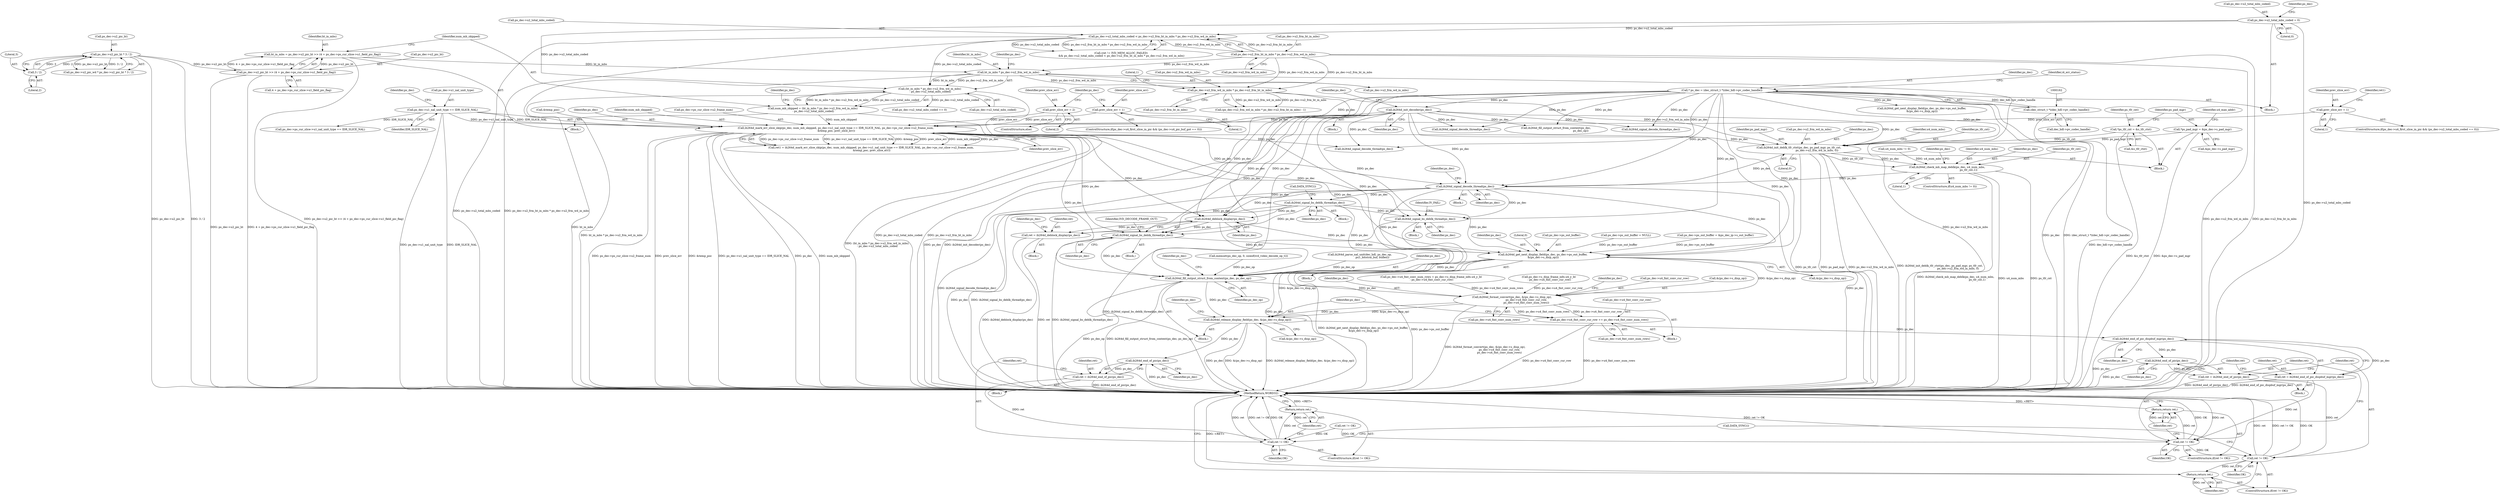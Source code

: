 digraph "0_Android_e86d3cfd2bc28dac421092106751e5638d54a848@pointer" {
"1001726" [label="(Call,ih264d_init_deblk_tfr_ctxt(ps_dec, ps_pad_mgr, ps_tfr_cxt,\n                                           ps_dec->u2_frm_wd_in_mbs, 0))"];
"1000918" [label="(Call,ih264d_init_decoder(ps_dec))"];
"1000159" [label="(Call,* ps_dec = (dec_struct_t *)(dec_hdl->pv_codec_handle))"];
"1000161" [label="(Call,(dec_struct_t *)(dec_hdl->pv_codec_handle))"];
"1001584" [label="(Call,ih264d_mark_err_slice_skip(ps_dec, num_mb_skipped, ps_dec->u1_nal_unit_type == IDR_SLICE_NAL, ps_dec->ps_cur_slice->u2_frame_num,\n &temp_poc, prev_slice_err))"];
"1001541" [label="(Call,num_mb_skipped = (ht_in_mbs * ps_dec->u2_frm_wd_in_mbs)\n - ps_dec->u2_total_mbs_coded)"];
"1001543" [label="(Call,(ht_in_mbs * ps_dec->u2_frm_wd_in_mbs)\n - ps_dec->u2_total_mbs_coded)"];
"1001544" [label="(Call,ht_in_mbs * ps_dec->u2_frm_wd_in_mbs)"];
"1001528" [label="(Call,ht_in_mbs = ps_dec->u2_pic_ht >> (4 + ps_dec->ps_cur_slice->u1_field_pic_flag))"];
"1001530" [label="(Call,ps_dec->u2_pic_ht >> (4 + ps_dec->ps_cur_slice->u1_field_pic_flag))"];
"1001049" [label="(Call,ps_dec->u2_pic_ht * 3 / 2)"];
"1001053" [label="(Call,3 / 2)"];
"1001515" [label="(Call,ps_dec->u2_frm_ht_in_mbs * ps_dec->u2_frm_wd_in_mbs)"];
"1001511" [label="(Call,ps_dec->u2_total_mbs_coded < ps_dec->u2_frm_ht_in_mbs * ps_dec->u2_frm_wd_in_mbs)"];
"1000930" [label="(Call,ps_dec->u2_total_mbs_coded = 0)"];
"1001587" [label="(Call,ps_dec->u1_nal_unit_type == IDR_SLICE_NAL)"];
"1001566" [label="(Call,prev_slice_err = 2)"];
"1001579" [label="(Call,prev_slice_err = 1)"];
"1001562" [label="(Call,prev_slice_err = 1)"];
"1001702" [label="(Call,*ps_pad_mgr = &ps_dec->s_pad_mgr)"];
"1001697" [label="(Call,*ps_tfr_cxt = &s_tfr_ctxt)"];
"1001711" [label="(Call,ps_dec->u2_frm_wd_in_mbs * ps_dec->u2_frm_ht_in_mbs)"];
"1001750" [label="(Call,ih264d_check_mb_map_deblk(ps_dec, u4_num_mbs,\n                                                   ps_tfr_cxt,1))"];
"1001760" [label="(Call,ih264d_signal_decode_thread(ps_dec))"];
"1001769" [label="(Call,ih264d_signal_bs_deblk_thread(ps_dec))"];
"1001868" [label="(Call,ih264d_signal_bs_deblk_thread(ps_dec))"];
"1001933" [label="(Call,ih264d_deblock_display(ps_dec))"];
"1001931" [label="(Call,ret = ih264d_deblock_display(ps_dec))"];
"1002048" [label="(Call,ih264d_signal_bs_deblk_thread(ps_dec))"];
"1002062" [label="(Call,ih264d_get_next_display_field(ps_dec, ps_dec->ps_out_buffer,\n &(ps_dec->s_disp_op)))"];
"1002090" [label="(Call,ih264d_fill_output_struct_from_context(ps_dec, ps_dec_op))"];
"1002121" [label="(Call,ih264d_format_convert(ps_dec, &(ps_dec->s_disp_op),\n                                  ps_dec->u4_fmt_conv_cur_row,\n                                  ps_dec->u4_fmt_conv_num_rows))"];
"1002133" [label="(Call,ps_dec->u4_fmt_conv_cur_row += ps_dec->u4_fmt_conv_num_rows)"];
"1002140" [label="(Call,ih264d_release_display_field(ps_dec, &(ps_dec->s_disp_op)))"];
"1002232" [label="(Call,ih264d_end_of_pic_dispbuf_mgr(ps_dec))"];
"1002230" [label="(Call,ret = ih264d_end_of_pic_dispbuf_mgr(ps_dec))"];
"1002235" [label="(Call,ret != OK)"];
"1002238" [label="(Return,return ret;)"];
"1002245" [label="(Call,ret != OK)"];
"1002248" [label="(Return,return ret;)"];
"1002242" [label="(Call,ih264d_end_of_pic(ps_dec))"];
"1002240" [label="(Call,ret = ih264d_end_of_pic(ps_dec))"];
"1002254" [label="(Call,ih264d_end_of_pic(ps_dec))"];
"1002252" [label="(Call,ret = ih264d_end_of_pic(ps_dec))"];
"1002257" [label="(Call,ret != OK)"];
"1002260" [label="(Return,return ret;)"];
"1001704" [label="(Call,&ps_dec->s_pad_mgr)"];
"1002257" [label="(Call,ret != OK)"];
"1002248" [label="(Return,return ret;)"];
"1001531" [label="(Call,ps_dec->u2_pic_ht)"];
"1001552" [label="(ControlStructure,if(ps_dec->u4_first_slice_in_pic && (ps_dec->u4_pic_buf_got == 0)))"];
"1001519" [label="(Call,ps_dec->u2_frm_wd_in_mbs)"];
"1001054" [label="(Literal,3)"];
"1001565" [label="(ControlStructure,else)"];
"1002141" [label="(Identifier,ps_dec)"];
"1002233" [label="(Identifier,ps_dec)"];
"1000163" [label="(Call,dec_hdl->pv_codec_handle)"];
"1001543" [label="(Call,(ht_in_mbs * ps_dec->u2_frm_wd_in_mbs)\n - ps_dec->u2_total_mbs_coded)"];
"1000161" [label="(Call,(dec_struct_t *)(dec_hdl->pv_codec_handle))"];
"1002134" [label="(Call,ps_dec->u4_fmt_conv_cur_row)"];
"1001555" [label="(Identifier,ps_dec)"];
"1001530" [label="(Call,ps_dec->u2_pic_ht >> (4 + ps_dec->ps_cur_slice->u1_field_pic_flag))"];
"1002262" [label="(Call,DATA_SYNC())"];
"1001597" [label="(Call,&temp_poc)"];
"1000931" [label="(Call,ps_dec->u2_total_mbs_coded)"];
"1001591" [label="(Identifier,IDR_SLICE_NAL)"];
"1002238" [label="(Return,return ret;)"];
"1001747" [label="(Call,u4_num_mbs != 0)"];
"1001761" [label="(Identifier,ps_dec)"];
"1002121" [label="(Call,ih264d_format_convert(ps_dec, &(ps_dec->s_disp_op),\n                                  ps_dec->u4_fmt_conv_cur_row,\n                                  ps_dec->u4_fmt_conv_num_rows))"];
"1002150" [label="(Identifier,ps_dec)"];
"1002048" [label="(Call,ih264d_signal_bs_deblk_thread(ps_dec))"];
"1002107" [label="(Block,)"];
"1002234" [label="(ControlStructure,if(ret != OK))"];
"1001567" [label="(Identifier,prev_slice_err)"];
"1002054" [label="(Identifier,IVD_DECODE_FRAME_OUT)"];
"1000937" [label="(Identifier,ps_dec)"];
"1002063" [label="(Identifier,ps_dec)"];
"1001710" [label="(Call,(ps_dec->u2_frm_wd_in_mbs * ps_dec->u2_frm_ht_in_mbs) - 1)"];
"1001579" [label="(Call,prev_slice_err = 1)"];
"1001050" [label="(Call,ps_dec->u2_pic_ht)"];
"1000917" [label="(Block,)"];
"1001585" [label="(Identifier,ps_dec)"];
"1002235" [label="(Call,ret != OK)"];
"1000930" [label="(Call,ps_dec->u2_total_mbs_coded = 0)"];
"1001516" [label="(Call,ps_dec->u2_frm_ht_in_mbs)"];
"1002244" [label="(ControlStructure,if(ret != OK))"];
"1001933" [label="(Call,ih264d_deblock_display(ps_dec))"];
"1001511" [label="(Call,ps_dec->u2_total_mbs_coded < ps_dec->u2_frm_ht_in_mbs * ps_dec->u2_frm_wd_in_mbs)"];
"1001049" [label="(Call,ps_dec->u2_pic_ht * 3 / 2)"];
"1001582" [label="(Call,ret1 = ih264d_mark_err_slice_skip(ps_dec, num_mb_skipped, ps_dec->u1_nal_unit_type == IDR_SLICE_NAL, ps_dec->ps_cur_slice->u2_frame_num,\n &temp_poc, prev_slice_err))"];
"1001733" [label="(Literal,0)"];
"1002092" [label="(Identifier,ps_dec_op)"];
"1001584" [label="(Call,ih264d_mark_err_slice_skip(ps_dec, num_mb_skipped, ps_dec->u1_nal_unit_type == IDR_SLICE_NAL, ps_dec->ps_cur_slice->u2_frame_num,\n &temp_poc, prev_slice_err))"];
"1001541" [label="(Call,num_mb_skipped = (ht_in_mbs * ps_dec->u2_frm_wd_in_mbs)\n - ps_dec->u2_total_mbs_coded)"];
"1002261" [label="(Identifier,ret)"];
"1002231" [label="(Identifier,ret)"];
"1001053" [label="(Call,3 / 2)"];
"1001588" [label="(Call,ps_dec->u1_nal_unit_type)"];
"1001581" [label="(Literal,1)"];
"1001954" [label="(Call,ps_dec->ps_cur_slice->u1_nal_unit_type == IDR_SLICE_NAL)"];
"1001754" [label="(Literal,1)"];
"1001769" [label="(Call,ih264d_signal_bs_deblk_thread(ps_dec))"];
"1002270" [label="(MethodReturn,WORD32)"];
"1002230" [label="(Call,ret = ih264d_end_of_pic_dispbuf_mgr(ps_dec))"];
"1002229" [label="(Block,)"];
"1002142" [label="(Call,&(ps_dec->s_disp_op))"];
"1001563" [label="(Identifier,prev_slice_err)"];
"1002073" [label="(Literal,0)"];
"1002253" [label="(Identifier,ret)"];
"1001868" [label="(Call,ih264d_signal_bs_deblk_thread(ps_dec))"];
"1001542" [label="(Identifier,num_mb_skipped)"];
"1001213" [label="(Call,ih264d_signal_decode_thread(ps_dec))"];
"1001867" [label="(Block,)"];
"1001757" [label="(Identifier,ps_dec)"];
"1001546" [label="(Call,ps_dec->u2_frm_wd_in_mbs)"];
"1001277" [label="(Call,ih264d_fill_output_struct_from_context(ps_dec,\n                                                           ps_dec_op))"];
"1001727" [label="(Identifier,ps_dec)"];
"1001512" [label="(Call,ps_dec->u2_total_mbs_coded)"];
"1001765" [label="(Identifier,ps_dec)"];
"1001931" [label="(Call,ret = ih264d_deblock_display(ps_dec))"];
"1002108" [label="(Call,ps_dec->u4_fmt_conv_num_rows = ps_dec->s_disp_frame_info.u4_y_ht\n - ps_dec->u4_fmt_conv_cur_row)"];
"1002245" [label="(Call,ret != OK)"];
"1001515" [label="(Call,ps_dec->u2_frm_ht_in_mbs * ps_dec->u2_frm_wd_in_mbs)"];
"1001583" [label="(Identifier,ret1)"];
"1001507" [label="(Call,(ret != IVD_MEM_ALLOC_FAILED)\n && ps_dec->u2_total_mbs_coded < ps_dec->u2_frm_ht_in_mbs * ps_dec->u2_frm_wd_in_mbs)"];
"1001562" [label="(Call,prev_slice_err = 1)"];
"1001599" [label="(Identifier,prev_slice_err)"];
"1001702" [label="(Call,*ps_pad_mgr = &ps_dec->s_pad_mgr)"];
"1001637" [label="(Call,ih264d_signal_decode_thread(ps_dec))"];
"1001715" [label="(Call,ps_dec->u2_frm_ht_in_mbs)"];
"1002050" [label="(Block,)"];
"1002096" [label="(Identifier,ps_dec)"];
"1002232" [label="(Call,ih264d_end_of_pic_dispbuf_mgr(ps_dec))"];
"1001934" [label="(Identifier,ps_dec)"];
"1001712" [label="(Call,ps_dec->u2_frm_wd_in_mbs)"];
"1001699" [label="(Call,&s_tfr_ctxt)"];
"1002049" [label="(Identifier,ps_dec)"];
"1001528" [label="(Call,ht_in_mbs = ps_dec->u2_pic_ht >> (4 + ps_dec->ps_cur_slice->u1_field_pic_flag))"];
"1002252" [label="(Call,ret = ih264d_end_of_pic(ps_dec))"];
"1001434" [label="(Call,ih264d_signal_decode_thread(ps_dec))"];
"1000722" [label="(Call,ih264d_get_next_display_field(ps_dec, ps_dec->ps_out_buffer,\n &(ps_dec->s_disp_op)))"];
"1002112" [label="(Call,ps_dec->s_disp_frame_info.u4_y_ht\n - ps_dec->u4_fmt_conv_cur_row)"];
"1000233" [label="(Call,memset(ps_dec_op, 0, sizeof(ivd_video_decode_op_t)))"];
"1002064" [label="(Call,ps_dec->ps_out_buffer)"];
"1001580" [label="(Identifier,prev_slice_err)"];
"1002256" [label="(ControlStructure,if(ret != OK))"];
"1001587" [label="(Call,ps_dec->u1_nal_unit_type == IDR_SLICE_NAL)"];
"1001529" [label="(Identifier,ht_in_mbs)"];
"1002242" [label="(Call,ih264d_end_of_pic(ps_dec))"];
"1001871" [label="(Identifier,IV_FAIL)"];
"1001549" [label="(Call,ps_dec->u2_total_mbs_coded)"];
"1002135" [label="(Identifier,ps_dec)"];
"1002130" [label="(Call,ps_dec->u4_fmt_conv_num_rows)"];
"1001544" [label="(Call,ht_in_mbs * ps_dec->u2_frm_wd_in_mbs)"];
"1001586" [label="(Identifier,num_mb_skipped)"];
"1002047" [label="(Block,)"];
"1001045" [label="(Call,ps_dec->u2_pic_wd * ps_dec->u2_pic_ht * 3 / 2)"];
"1002237" [label="(Identifier,OK)"];
"1000160" [label="(Identifier,ps_dec)"];
"1000157" [label="(Block,)"];
"1002127" [label="(Call,ps_dec->u4_fmt_conv_cur_row)"];
"1001711" [label="(Call,ps_dec->u2_frm_wd_in_mbs * ps_dec->u2_frm_ht_in_mbs)"];
"1001055" [label="(Literal,2)"];
"1001664" [label="(Block,)"];
"1002133" [label="(Call,ps_dec->u4_fmt_conv_cur_row += ps_dec->u4_fmt_conv_num_rows)"];
"1000934" [label="(Literal,0)"];
"1001698" [label="(Identifier,ps_tfr_cxt)"];
"1002251" [label="(Block,)"];
"1000317" [label="(Call,ps_dec->ps_out_buffer = NULL)"];
"1002255" [label="(Identifier,ps_dec)"];
"1002259" [label="(Identifier,OK)"];
"1001534" [label="(Call,4 + ps_dec->ps_cur_slice->u1_field_pic_flag)"];
"1001718" [label="(Literal,1)"];
"1001697" [label="(Call,*ps_tfr_cxt = &s_tfr_ctxt)"];
"1001735" [label="(Identifier,u4_num_mbs)"];
"1000168" [label="(Identifier,i4_err_status)"];
"1002123" [label="(Call,&(ps_dec->s_disp_op))"];
"1001550" [label="(Identifier,ps_dec)"];
"1002239" [label="(Identifier,ret)"];
"1000330" [label="(Call,ps_dec->ps_out_buffer = &ps_dec_ip->s_out_buffer)"];
"1002246" [label="(Identifier,ret)"];
"1001746" [label="(ControlStructure,if(u4_num_mbs != 0))"];
"1000922" [label="(Identifier,ps_dec)"];
"1000159" [label="(Call,* ps_dec = (dec_struct_t *)(dec_hdl->pv_codec_handle))"];
"1001750" [label="(Call,ih264d_check_mb_map_deblk(ps_dec, u4_num_mbs,\n                                                   ps_tfr_cxt,1))"];
"1001709" [label="(Identifier,u4_max_addr)"];
"1001752" [label="(Identifier,u4_num_mbs)"];
"1002067" [label="(Call,&(ps_dec->s_disp_op))"];
"1001318" [label="(Call,ih264d_parse_nal_unit(dec_hdl, ps_dec_op,\n                              pu1_bitstrm_buf, buflen))"];
"1001692" [label="(Block,)"];
"1001771" [label="(Call,DATA_SYNC())"];
"1002140" [label="(Call,ih264d_release_display_field(ps_dec, &(ps_dec->s_disp_op)))"];
"1001324" [label="(Call,ret != OK)"];
"1001569" [label="(ControlStructure,if(ps_dec->u4_first_slice_in_pic && (ps_dec->u2_total_mbs_coded == 0)))"];
"1001760" [label="(Call,ih264d_signal_decode_thread(ps_dec))"];
"1001938" [label="(Identifier,ps_dec)"];
"1001729" [label="(Identifier,ps_tfr_cxt)"];
"1001594" [label="(Identifier,ps_dec)"];
"1001703" [label="(Identifier,ps_pad_mgr)"];
"1002254" [label="(Call,ih264d_end_of_pic(ps_dec))"];
"1001574" [label="(Call,ps_dec->u2_total_mbs_coded == 0)"];
"1002236" [label="(Identifier,ret)"];
"1002062" [label="(Call,ih264d_get_next_display_field(ps_dec, ps_dec->ps_out_buffer,\n &(ps_dec->s_disp_op)))"];
"1002247" [label="(Identifier,OK)"];
"1002240" [label="(Call,ret = ih264d_end_of_pic(ps_dec))"];
"1001726" [label="(Call,ih264d_init_deblk_tfr_ctxt(ps_dec, ps_pad_mgr, ps_tfr_cxt,\n                                           ps_dec->u2_frm_wd_in_mbs, 0))"];
"1002249" [label="(Identifier,ret)"];
"1001770" [label="(Identifier,ps_dec)"];
"1002061" [label="(Block,)"];
"1001930" [label="(Block,)"];
"1001751" [label="(Identifier,ps_dec)"];
"1002241" [label="(Identifier,ret)"];
"1001728" [label="(Identifier,ps_pad_mgr)"];
"1000918" [label="(Call,ih264d_init_decoder(ps_dec))"];
"1002258" [label="(Identifier,ret)"];
"1001592" [label="(Call,ps_dec->ps_cur_slice->u2_frame_num)"];
"1002122" [label="(Identifier,ps_dec)"];
"1002091" [label="(Identifier,ps_dec)"];
"1001932" [label="(Identifier,ret)"];
"1001753" [label="(Identifier,ps_tfr_cxt)"];
"1001545" [label="(Identifier,ht_in_mbs)"];
"1001869" [label="(Identifier,ps_dec)"];
"1001564" [label="(Literal,1)"];
"1001730" [label="(Call,ps_dec->u2_frm_wd_in_mbs)"];
"1002243" [label="(Identifier,ps_dec)"];
"1001768" [label="(Block,)"];
"1001522" [label="(Block,)"];
"1002137" [label="(Call,ps_dec->u4_fmt_conv_num_rows)"];
"1001572" [label="(Identifier,ps_dec)"];
"1002090" [label="(Call,ih264d_fill_output_struct_from_context(ps_dec, ps_dec_op))"];
"1001568" [label="(Literal,2)"];
"1002260" [label="(Return,return ret;)"];
"1001566" [label="(Call,prev_slice_err = 2)"];
"1000919" [label="(Identifier,ps_dec)"];
"1001726" -> "1001692"  [label="AST: "];
"1001726" -> "1001733"  [label="CFG: "];
"1001727" -> "1001726"  [label="AST: "];
"1001728" -> "1001726"  [label="AST: "];
"1001729" -> "1001726"  [label="AST: "];
"1001730" -> "1001726"  [label="AST: "];
"1001733" -> "1001726"  [label="AST: "];
"1001735" -> "1001726"  [label="CFG: "];
"1001726" -> "1002270"  [label="DDG: ih264d_init_deblk_tfr_ctxt(ps_dec, ps_pad_mgr, ps_tfr_cxt,\n                                           ps_dec->u2_frm_wd_in_mbs, 0)"];
"1001726" -> "1002270"  [label="DDG: ps_dec->u2_frm_wd_in_mbs"];
"1001726" -> "1002270"  [label="DDG: ps_tfr_cxt"];
"1001726" -> "1002270"  [label="DDG: ps_pad_mgr"];
"1000918" -> "1001726"  [label="DDG: ps_dec"];
"1000159" -> "1001726"  [label="DDG: ps_dec"];
"1001584" -> "1001726"  [label="DDG: ps_dec"];
"1001702" -> "1001726"  [label="DDG: ps_pad_mgr"];
"1001697" -> "1001726"  [label="DDG: ps_tfr_cxt"];
"1001711" -> "1001726"  [label="DDG: ps_dec->u2_frm_wd_in_mbs"];
"1001726" -> "1001750"  [label="DDG: ps_dec"];
"1001726" -> "1001750"  [label="DDG: ps_tfr_cxt"];
"1001726" -> "1001760"  [label="DDG: ps_dec"];
"1000918" -> "1000917"  [label="AST: "];
"1000918" -> "1000919"  [label="CFG: "];
"1000919" -> "1000918"  [label="AST: "];
"1000922" -> "1000918"  [label="CFG: "];
"1000918" -> "1002270"  [label="DDG: ih264d_init_decoder(ps_dec)"];
"1000918" -> "1002270"  [label="DDG: ps_dec"];
"1000159" -> "1000918"  [label="DDG: ps_dec"];
"1000918" -> "1001213"  [label="DDG: ps_dec"];
"1000918" -> "1001277"  [label="DDG: ps_dec"];
"1000918" -> "1001434"  [label="DDG: ps_dec"];
"1000918" -> "1001584"  [label="DDG: ps_dec"];
"1000918" -> "1001637"  [label="DDG: ps_dec"];
"1000918" -> "1001760"  [label="DDG: ps_dec"];
"1000918" -> "1001868"  [label="DDG: ps_dec"];
"1000918" -> "1001933"  [label="DDG: ps_dec"];
"1000918" -> "1002048"  [label="DDG: ps_dec"];
"1000918" -> "1002062"  [label="DDG: ps_dec"];
"1000918" -> "1002090"  [label="DDG: ps_dec"];
"1000159" -> "1000157"  [label="AST: "];
"1000159" -> "1000161"  [label="CFG: "];
"1000160" -> "1000159"  [label="AST: "];
"1000161" -> "1000159"  [label="AST: "];
"1000168" -> "1000159"  [label="CFG: "];
"1000159" -> "1002270"  [label="DDG: ps_dec"];
"1000159" -> "1002270"  [label="DDG: (dec_struct_t *)(dec_hdl->pv_codec_handle)"];
"1000161" -> "1000159"  [label="DDG: dec_hdl->pv_codec_handle"];
"1000159" -> "1000722"  [label="DDG: ps_dec"];
"1000159" -> "1001213"  [label="DDG: ps_dec"];
"1000159" -> "1001277"  [label="DDG: ps_dec"];
"1000159" -> "1001434"  [label="DDG: ps_dec"];
"1000159" -> "1001584"  [label="DDG: ps_dec"];
"1000159" -> "1001637"  [label="DDG: ps_dec"];
"1000159" -> "1001760"  [label="DDG: ps_dec"];
"1000159" -> "1001868"  [label="DDG: ps_dec"];
"1000159" -> "1001933"  [label="DDG: ps_dec"];
"1000159" -> "1002048"  [label="DDG: ps_dec"];
"1000159" -> "1002062"  [label="DDG: ps_dec"];
"1000159" -> "1002090"  [label="DDG: ps_dec"];
"1000161" -> "1000163"  [label="CFG: "];
"1000162" -> "1000161"  [label="AST: "];
"1000163" -> "1000161"  [label="AST: "];
"1000161" -> "1002270"  [label="DDG: dec_hdl->pv_codec_handle"];
"1001584" -> "1001582"  [label="AST: "];
"1001584" -> "1001599"  [label="CFG: "];
"1001585" -> "1001584"  [label="AST: "];
"1001586" -> "1001584"  [label="AST: "];
"1001587" -> "1001584"  [label="AST: "];
"1001592" -> "1001584"  [label="AST: "];
"1001597" -> "1001584"  [label="AST: "];
"1001599" -> "1001584"  [label="AST: "];
"1001582" -> "1001584"  [label="CFG: "];
"1001584" -> "1002270"  [label="DDG: prev_slice_err"];
"1001584" -> "1002270"  [label="DDG: &temp_poc"];
"1001584" -> "1002270"  [label="DDG: ps_dec->u1_nal_unit_type == IDR_SLICE_NAL"];
"1001584" -> "1002270"  [label="DDG: ps_dec"];
"1001584" -> "1002270"  [label="DDG: num_mb_skipped"];
"1001584" -> "1002270"  [label="DDG: ps_dec->ps_cur_slice->u2_frame_num"];
"1001584" -> "1001582"  [label="DDG: ps_dec->ps_cur_slice->u2_frame_num"];
"1001584" -> "1001582"  [label="DDG: ps_dec->u1_nal_unit_type == IDR_SLICE_NAL"];
"1001584" -> "1001582"  [label="DDG: &temp_poc"];
"1001584" -> "1001582"  [label="DDG: prev_slice_err"];
"1001584" -> "1001582"  [label="DDG: num_mb_skipped"];
"1001584" -> "1001582"  [label="DDG: ps_dec"];
"1001541" -> "1001584"  [label="DDG: num_mb_skipped"];
"1001587" -> "1001584"  [label="DDG: ps_dec->u1_nal_unit_type"];
"1001587" -> "1001584"  [label="DDG: IDR_SLICE_NAL"];
"1001566" -> "1001584"  [label="DDG: prev_slice_err"];
"1001579" -> "1001584"  [label="DDG: prev_slice_err"];
"1001562" -> "1001584"  [label="DDG: prev_slice_err"];
"1001584" -> "1001637"  [label="DDG: ps_dec"];
"1001584" -> "1001760"  [label="DDG: ps_dec"];
"1001584" -> "1001868"  [label="DDG: ps_dec"];
"1001584" -> "1001933"  [label="DDG: ps_dec"];
"1001584" -> "1002048"  [label="DDG: ps_dec"];
"1001584" -> "1002062"  [label="DDG: ps_dec"];
"1001584" -> "1002090"  [label="DDG: ps_dec"];
"1001541" -> "1001522"  [label="AST: "];
"1001541" -> "1001543"  [label="CFG: "];
"1001542" -> "1001541"  [label="AST: "];
"1001543" -> "1001541"  [label="AST: "];
"1001555" -> "1001541"  [label="CFG: "];
"1001541" -> "1002270"  [label="DDG: (ht_in_mbs * ps_dec->u2_frm_wd_in_mbs)\n - ps_dec->u2_total_mbs_coded"];
"1001543" -> "1001541"  [label="DDG: ht_in_mbs * ps_dec->u2_frm_wd_in_mbs"];
"1001543" -> "1001541"  [label="DDG: ps_dec->u2_total_mbs_coded"];
"1001543" -> "1001549"  [label="CFG: "];
"1001544" -> "1001543"  [label="AST: "];
"1001549" -> "1001543"  [label="AST: "];
"1001543" -> "1002270"  [label="DDG: ht_in_mbs * ps_dec->u2_frm_wd_in_mbs"];
"1001543" -> "1002270"  [label="DDG: ps_dec->u2_total_mbs_coded"];
"1001544" -> "1001543"  [label="DDG: ht_in_mbs"];
"1001544" -> "1001543"  [label="DDG: ps_dec->u2_frm_wd_in_mbs"];
"1001511" -> "1001543"  [label="DDG: ps_dec->u2_total_mbs_coded"];
"1000930" -> "1001543"  [label="DDG: ps_dec->u2_total_mbs_coded"];
"1001543" -> "1001574"  [label="DDG: ps_dec->u2_total_mbs_coded"];
"1001544" -> "1001546"  [label="CFG: "];
"1001545" -> "1001544"  [label="AST: "];
"1001546" -> "1001544"  [label="AST: "];
"1001550" -> "1001544"  [label="CFG: "];
"1001544" -> "1002270"  [label="DDG: ht_in_mbs"];
"1001544" -> "1002270"  [label="DDG: ps_dec->u2_frm_wd_in_mbs"];
"1001528" -> "1001544"  [label="DDG: ht_in_mbs"];
"1001515" -> "1001544"  [label="DDG: ps_dec->u2_frm_wd_in_mbs"];
"1001544" -> "1001711"  [label="DDG: ps_dec->u2_frm_wd_in_mbs"];
"1001528" -> "1001522"  [label="AST: "];
"1001528" -> "1001530"  [label="CFG: "];
"1001529" -> "1001528"  [label="AST: "];
"1001530" -> "1001528"  [label="AST: "];
"1001542" -> "1001528"  [label="CFG: "];
"1001528" -> "1002270"  [label="DDG: ps_dec->u2_pic_ht >> (4 + ps_dec->ps_cur_slice->u1_field_pic_flag)"];
"1001530" -> "1001528"  [label="DDG: ps_dec->u2_pic_ht"];
"1001530" -> "1001528"  [label="DDG: 4 + ps_dec->ps_cur_slice->u1_field_pic_flag"];
"1001530" -> "1001534"  [label="CFG: "];
"1001531" -> "1001530"  [label="AST: "];
"1001534" -> "1001530"  [label="AST: "];
"1001530" -> "1002270"  [label="DDG: ps_dec->u2_pic_ht"];
"1001530" -> "1002270"  [label="DDG: 4 + ps_dec->ps_cur_slice->u1_field_pic_flag"];
"1001049" -> "1001530"  [label="DDG: ps_dec->u2_pic_ht"];
"1001049" -> "1001045"  [label="AST: "];
"1001049" -> "1001053"  [label="CFG: "];
"1001050" -> "1001049"  [label="AST: "];
"1001053" -> "1001049"  [label="AST: "];
"1001045" -> "1001049"  [label="CFG: "];
"1001049" -> "1002270"  [label="DDG: ps_dec->u2_pic_ht"];
"1001049" -> "1002270"  [label="DDG: 3 / 2"];
"1001049" -> "1001045"  [label="DDG: ps_dec->u2_pic_ht"];
"1001049" -> "1001045"  [label="DDG: 3 / 2"];
"1001053" -> "1001049"  [label="DDG: 3"];
"1001053" -> "1001049"  [label="DDG: 2"];
"1001053" -> "1001055"  [label="CFG: "];
"1001054" -> "1001053"  [label="AST: "];
"1001055" -> "1001053"  [label="AST: "];
"1001515" -> "1001511"  [label="AST: "];
"1001515" -> "1001519"  [label="CFG: "];
"1001516" -> "1001515"  [label="AST: "];
"1001519" -> "1001515"  [label="AST: "];
"1001511" -> "1001515"  [label="CFG: "];
"1001515" -> "1002270"  [label="DDG: ps_dec->u2_frm_wd_in_mbs"];
"1001515" -> "1002270"  [label="DDG: ps_dec->u2_frm_ht_in_mbs"];
"1001515" -> "1001511"  [label="DDG: ps_dec->u2_frm_ht_in_mbs"];
"1001515" -> "1001511"  [label="DDG: ps_dec->u2_frm_wd_in_mbs"];
"1001515" -> "1001711"  [label="DDG: ps_dec->u2_frm_wd_in_mbs"];
"1001515" -> "1001711"  [label="DDG: ps_dec->u2_frm_ht_in_mbs"];
"1001511" -> "1001507"  [label="AST: "];
"1001512" -> "1001511"  [label="AST: "];
"1001507" -> "1001511"  [label="CFG: "];
"1001511" -> "1002270"  [label="DDG: ps_dec->u2_total_mbs_coded"];
"1001511" -> "1002270"  [label="DDG: ps_dec->u2_frm_ht_in_mbs * ps_dec->u2_frm_wd_in_mbs"];
"1001511" -> "1001507"  [label="DDG: ps_dec->u2_total_mbs_coded"];
"1001511" -> "1001507"  [label="DDG: ps_dec->u2_frm_ht_in_mbs * ps_dec->u2_frm_wd_in_mbs"];
"1000930" -> "1001511"  [label="DDG: ps_dec->u2_total_mbs_coded"];
"1000930" -> "1000157"  [label="AST: "];
"1000930" -> "1000934"  [label="CFG: "];
"1000931" -> "1000930"  [label="AST: "];
"1000934" -> "1000930"  [label="AST: "];
"1000937" -> "1000930"  [label="CFG: "];
"1000930" -> "1002270"  [label="DDG: ps_dec->u2_total_mbs_coded"];
"1001587" -> "1001591"  [label="CFG: "];
"1001588" -> "1001587"  [label="AST: "];
"1001591" -> "1001587"  [label="AST: "];
"1001594" -> "1001587"  [label="CFG: "];
"1001587" -> "1002270"  [label="DDG: IDR_SLICE_NAL"];
"1001587" -> "1002270"  [label="DDG: ps_dec->u1_nal_unit_type"];
"1001587" -> "1001954"  [label="DDG: IDR_SLICE_NAL"];
"1001566" -> "1001565"  [label="AST: "];
"1001566" -> "1001568"  [label="CFG: "];
"1001567" -> "1001566"  [label="AST: "];
"1001568" -> "1001566"  [label="AST: "];
"1001572" -> "1001566"  [label="CFG: "];
"1001579" -> "1001569"  [label="AST: "];
"1001579" -> "1001581"  [label="CFG: "];
"1001580" -> "1001579"  [label="AST: "];
"1001581" -> "1001579"  [label="AST: "];
"1001583" -> "1001579"  [label="CFG: "];
"1001562" -> "1001552"  [label="AST: "];
"1001562" -> "1001564"  [label="CFG: "];
"1001563" -> "1001562"  [label="AST: "];
"1001564" -> "1001562"  [label="AST: "];
"1001572" -> "1001562"  [label="CFG: "];
"1001702" -> "1001692"  [label="AST: "];
"1001702" -> "1001704"  [label="CFG: "];
"1001703" -> "1001702"  [label="AST: "];
"1001704" -> "1001702"  [label="AST: "];
"1001709" -> "1001702"  [label="CFG: "];
"1001702" -> "1002270"  [label="DDG: &ps_dec->s_pad_mgr"];
"1001697" -> "1001692"  [label="AST: "];
"1001697" -> "1001699"  [label="CFG: "];
"1001698" -> "1001697"  [label="AST: "];
"1001699" -> "1001697"  [label="AST: "];
"1001703" -> "1001697"  [label="CFG: "];
"1001697" -> "1002270"  [label="DDG: &s_tfr_ctxt"];
"1001711" -> "1001710"  [label="AST: "];
"1001711" -> "1001715"  [label="CFG: "];
"1001712" -> "1001711"  [label="AST: "];
"1001715" -> "1001711"  [label="AST: "];
"1001718" -> "1001711"  [label="CFG: "];
"1001711" -> "1002270"  [label="DDG: ps_dec->u2_frm_ht_in_mbs"];
"1001711" -> "1001710"  [label="DDG: ps_dec->u2_frm_wd_in_mbs"];
"1001711" -> "1001710"  [label="DDG: ps_dec->u2_frm_ht_in_mbs"];
"1001750" -> "1001746"  [label="AST: "];
"1001750" -> "1001754"  [label="CFG: "];
"1001751" -> "1001750"  [label="AST: "];
"1001752" -> "1001750"  [label="AST: "];
"1001753" -> "1001750"  [label="AST: "];
"1001754" -> "1001750"  [label="AST: "];
"1001757" -> "1001750"  [label="CFG: "];
"1001750" -> "1002270"  [label="DDG: ih264d_check_mb_map_deblk(ps_dec, u4_num_mbs,\n                                                   ps_tfr_cxt,1)"];
"1001750" -> "1002270"  [label="DDG: u4_num_mbs"];
"1001750" -> "1002270"  [label="DDG: ps_tfr_cxt"];
"1001747" -> "1001750"  [label="DDG: u4_num_mbs"];
"1001750" -> "1001760"  [label="DDG: ps_dec"];
"1001760" -> "1001664"  [label="AST: "];
"1001760" -> "1001761"  [label="CFG: "];
"1001761" -> "1001760"  [label="AST: "];
"1001765" -> "1001760"  [label="CFG: "];
"1001760" -> "1002270"  [label="DDG: ih264d_signal_decode_thread(ps_dec)"];
"1001760" -> "1002270"  [label="DDG: ps_dec"];
"1001760" -> "1001769"  [label="DDG: ps_dec"];
"1001760" -> "1001868"  [label="DDG: ps_dec"];
"1001760" -> "1001933"  [label="DDG: ps_dec"];
"1001760" -> "1002048"  [label="DDG: ps_dec"];
"1001760" -> "1002062"  [label="DDG: ps_dec"];
"1001760" -> "1002090"  [label="DDG: ps_dec"];
"1001769" -> "1001768"  [label="AST: "];
"1001769" -> "1001770"  [label="CFG: "];
"1001770" -> "1001769"  [label="AST: "];
"1001771" -> "1001769"  [label="CFG: "];
"1001769" -> "1002270"  [label="DDG: ih264d_signal_bs_deblk_thread(ps_dec)"];
"1001769" -> "1002270"  [label="DDG: ps_dec"];
"1001769" -> "1001868"  [label="DDG: ps_dec"];
"1001769" -> "1001933"  [label="DDG: ps_dec"];
"1001769" -> "1002048"  [label="DDG: ps_dec"];
"1001769" -> "1002062"  [label="DDG: ps_dec"];
"1001769" -> "1002090"  [label="DDG: ps_dec"];
"1001868" -> "1001867"  [label="AST: "];
"1001868" -> "1001869"  [label="CFG: "];
"1001869" -> "1001868"  [label="AST: "];
"1001871" -> "1001868"  [label="CFG: "];
"1001868" -> "1002270"  [label="DDG: ih264d_signal_bs_deblk_thread(ps_dec)"];
"1001868" -> "1002270"  [label="DDG: ps_dec"];
"1001933" -> "1001931"  [label="AST: "];
"1001933" -> "1001934"  [label="CFG: "];
"1001934" -> "1001933"  [label="AST: "];
"1001931" -> "1001933"  [label="CFG: "];
"1001933" -> "1001931"  [label="DDG: ps_dec"];
"1001933" -> "1002048"  [label="DDG: ps_dec"];
"1001933" -> "1002062"  [label="DDG: ps_dec"];
"1001933" -> "1002090"  [label="DDG: ps_dec"];
"1001931" -> "1001930"  [label="AST: "];
"1001932" -> "1001931"  [label="AST: "];
"1001938" -> "1001931"  [label="CFG: "];
"1001931" -> "1002270"  [label="DDG: ih264d_deblock_display(ps_dec)"];
"1001931" -> "1002270"  [label="DDG: ret"];
"1002048" -> "1002047"  [label="AST: "];
"1002048" -> "1002049"  [label="CFG: "];
"1002049" -> "1002048"  [label="AST: "];
"1002054" -> "1002048"  [label="CFG: "];
"1002048" -> "1002270"  [label="DDG: ih264d_signal_bs_deblk_thread(ps_dec)"];
"1002048" -> "1002062"  [label="DDG: ps_dec"];
"1002048" -> "1002090"  [label="DDG: ps_dec"];
"1002062" -> "1002061"  [label="AST: "];
"1002062" -> "1002067"  [label="CFG: "];
"1002063" -> "1002062"  [label="AST: "];
"1002064" -> "1002062"  [label="AST: "];
"1002067" -> "1002062"  [label="AST: "];
"1002073" -> "1002062"  [label="CFG: "];
"1002062" -> "1002270"  [label="DDG: ih264d_get_next_display_field(ps_dec, ps_dec->ps_out_buffer,\n &(ps_dec->s_disp_op))"];
"1002062" -> "1002270"  [label="DDG: ps_dec->ps_out_buffer"];
"1000330" -> "1002062"  [label="DDG: ps_dec->ps_out_buffer"];
"1000317" -> "1002062"  [label="DDG: ps_dec->ps_out_buffer"];
"1002062" -> "1002090"  [label="DDG: ps_dec"];
"1002062" -> "1002121"  [label="DDG: &(ps_dec->s_disp_op)"];
"1002062" -> "1002140"  [label="DDG: &(ps_dec->s_disp_op)"];
"1002090" -> "1002050"  [label="AST: "];
"1002090" -> "1002092"  [label="CFG: "];
"1002091" -> "1002090"  [label="AST: "];
"1002092" -> "1002090"  [label="AST: "];
"1002096" -> "1002090"  [label="CFG: "];
"1002090" -> "1002270"  [label="DDG: ih264d_fill_output_struct_from_context(ps_dec, ps_dec_op)"];
"1002090" -> "1002270"  [label="DDG: ps_dec_op"];
"1001318" -> "1002090"  [label="DDG: ps_dec_op"];
"1000233" -> "1002090"  [label="DDG: ps_dec_op"];
"1002090" -> "1002121"  [label="DDG: ps_dec"];
"1002090" -> "1002140"  [label="DDG: ps_dec"];
"1002121" -> "1002107"  [label="AST: "];
"1002121" -> "1002130"  [label="CFG: "];
"1002122" -> "1002121"  [label="AST: "];
"1002123" -> "1002121"  [label="AST: "];
"1002127" -> "1002121"  [label="AST: "];
"1002130" -> "1002121"  [label="AST: "];
"1002135" -> "1002121"  [label="CFG: "];
"1002121" -> "1002270"  [label="DDG: ih264d_format_convert(ps_dec, &(ps_dec->s_disp_op),\n                                  ps_dec->u4_fmt_conv_cur_row,\n                                  ps_dec->u4_fmt_conv_num_rows)"];
"1002112" -> "1002121"  [label="DDG: ps_dec->u4_fmt_conv_cur_row"];
"1002108" -> "1002121"  [label="DDG: ps_dec->u4_fmt_conv_num_rows"];
"1002121" -> "1002133"  [label="DDG: ps_dec->u4_fmt_conv_num_rows"];
"1002121" -> "1002133"  [label="DDG: ps_dec->u4_fmt_conv_cur_row"];
"1002121" -> "1002140"  [label="DDG: ps_dec"];
"1002121" -> "1002140"  [label="DDG: &(ps_dec->s_disp_op)"];
"1002133" -> "1002107"  [label="AST: "];
"1002133" -> "1002137"  [label="CFG: "];
"1002134" -> "1002133"  [label="AST: "];
"1002137" -> "1002133"  [label="AST: "];
"1002141" -> "1002133"  [label="CFG: "];
"1002133" -> "1002270"  [label="DDG: ps_dec->u4_fmt_conv_num_rows"];
"1002133" -> "1002270"  [label="DDG: ps_dec->u4_fmt_conv_cur_row"];
"1002140" -> "1002050"  [label="AST: "];
"1002140" -> "1002142"  [label="CFG: "];
"1002141" -> "1002140"  [label="AST: "];
"1002142" -> "1002140"  [label="AST: "];
"1002150" -> "1002140"  [label="CFG: "];
"1002140" -> "1002270"  [label="DDG: &(ps_dec->s_disp_op)"];
"1002140" -> "1002270"  [label="DDG: ih264d_release_display_field(ps_dec, &(ps_dec->s_disp_op))"];
"1002140" -> "1002270"  [label="DDG: ps_dec"];
"1002140" -> "1002232"  [label="DDG: ps_dec"];
"1002140" -> "1002254"  [label="DDG: ps_dec"];
"1002232" -> "1002230"  [label="AST: "];
"1002232" -> "1002233"  [label="CFG: "];
"1002233" -> "1002232"  [label="AST: "];
"1002230" -> "1002232"  [label="CFG: "];
"1002232" -> "1002270"  [label="DDG: ps_dec"];
"1002232" -> "1002230"  [label="DDG: ps_dec"];
"1002232" -> "1002242"  [label="DDG: ps_dec"];
"1002230" -> "1002229"  [label="AST: "];
"1002231" -> "1002230"  [label="AST: "];
"1002236" -> "1002230"  [label="CFG: "];
"1002230" -> "1002270"  [label="DDG: ih264d_end_of_pic_dispbuf_mgr(ps_dec)"];
"1002230" -> "1002235"  [label="DDG: ret"];
"1002235" -> "1002234"  [label="AST: "];
"1002235" -> "1002237"  [label="CFG: "];
"1002236" -> "1002235"  [label="AST: "];
"1002237" -> "1002235"  [label="AST: "];
"1002239" -> "1002235"  [label="CFG: "];
"1002241" -> "1002235"  [label="CFG: "];
"1002235" -> "1002270"  [label="DDG: ret != OK"];
"1002235" -> "1002270"  [label="DDG: ret"];
"1002235" -> "1002270"  [label="DDG: OK"];
"1001324" -> "1002235"  [label="DDG: OK"];
"1002235" -> "1002238"  [label="DDG: ret"];
"1002235" -> "1002245"  [label="DDG: OK"];
"1002238" -> "1002234"  [label="AST: "];
"1002238" -> "1002239"  [label="CFG: "];
"1002239" -> "1002238"  [label="AST: "];
"1002270" -> "1002238"  [label="CFG: "];
"1002238" -> "1002270"  [label="DDG: <RET>"];
"1002239" -> "1002238"  [label="DDG: ret"];
"1002245" -> "1002244"  [label="AST: "];
"1002245" -> "1002247"  [label="CFG: "];
"1002246" -> "1002245"  [label="AST: "];
"1002247" -> "1002245"  [label="AST: "];
"1002249" -> "1002245"  [label="CFG: "];
"1002262" -> "1002245"  [label="CFG: "];
"1002245" -> "1002270"  [label="DDG: ret != OK"];
"1002245" -> "1002270"  [label="DDG: ret"];
"1002245" -> "1002270"  [label="DDG: OK"];
"1002240" -> "1002245"  [label="DDG: ret"];
"1002245" -> "1002248"  [label="DDG: ret"];
"1002248" -> "1002244"  [label="AST: "];
"1002248" -> "1002249"  [label="CFG: "];
"1002249" -> "1002248"  [label="AST: "];
"1002270" -> "1002248"  [label="CFG: "];
"1002248" -> "1002270"  [label="DDG: <RET>"];
"1002249" -> "1002248"  [label="DDG: ret"];
"1002242" -> "1002240"  [label="AST: "];
"1002242" -> "1002243"  [label="CFG: "];
"1002243" -> "1002242"  [label="AST: "];
"1002240" -> "1002242"  [label="CFG: "];
"1002242" -> "1002270"  [label="DDG: ps_dec"];
"1002242" -> "1002240"  [label="DDG: ps_dec"];
"1002240" -> "1002229"  [label="AST: "];
"1002241" -> "1002240"  [label="AST: "];
"1002246" -> "1002240"  [label="CFG: "];
"1002240" -> "1002270"  [label="DDG: ih264d_end_of_pic(ps_dec)"];
"1002254" -> "1002252"  [label="AST: "];
"1002254" -> "1002255"  [label="CFG: "];
"1002255" -> "1002254"  [label="AST: "];
"1002252" -> "1002254"  [label="CFG: "];
"1002254" -> "1002270"  [label="DDG: ps_dec"];
"1002254" -> "1002252"  [label="DDG: ps_dec"];
"1002252" -> "1002251"  [label="AST: "];
"1002253" -> "1002252"  [label="AST: "];
"1002258" -> "1002252"  [label="CFG: "];
"1002252" -> "1002270"  [label="DDG: ih264d_end_of_pic(ps_dec)"];
"1002252" -> "1002257"  [label="DDG: ret"];
"1002257" -> "1002256"  [label="AST: "];
"1002257" -> "1002259"  [label="CFG: "];
"1002258" -> "1002257"  [label="AST: "];
"1002259" -> "1002257"  [label="AST: "];
"1002261" -> "1002257"  [label="CFG: "];
"1002262" -> "1002257"  [label="CFG: "];
"1002257" -> "1002270"  [label="DDG: ret"];
"1002257" -> "1002270"  [label="DDG: ret != OK"];
"1002257" -> "1002270"  [label="DDG: OK"];
"1001324" -> "1002257"  [label="DDG: OK"];
"1002257" -> "1002260"  [label="DDG: ret"];
"1002260" -> "1002256"  [label="AST: "];
"1002260" -> "1002261"  [label="CFG: "];
"1002261" -> "1002260"  [label="AST: "];
"1002270" -> "1002260"  [label="CFG: "];
"1002260" -> "1002270"  [label="DDG: <RET>"];
"1002261" -> "1002260"  [label="DDG: ret"];
}
